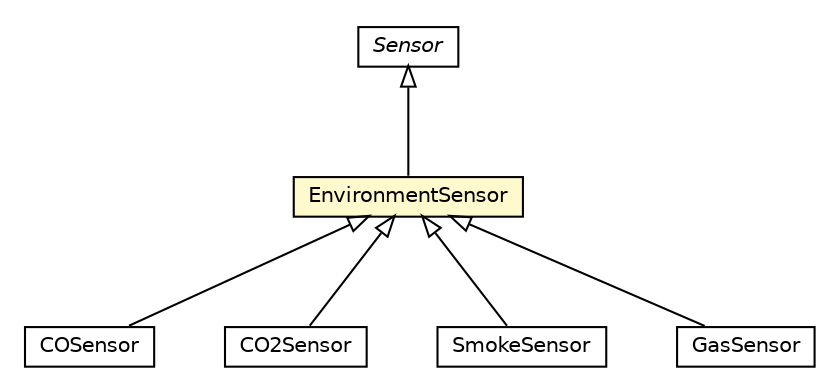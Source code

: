 #!/usr/local/bin/dot
#
# Class diagram 
# Generated by UMLGraph version R5_6-24-gf6e263 (http://www.umlgraph.org/)
#

digraph G {
	edge [fontname="Helvetica",fontsize=10,labelfontname="Helvetica",labelfontsize=10];
	node [fontname="Helvetica",fontsize=10,shape=plaintext];
	nodesep=0.25;
	ranksep=0.5;
	// org.universAAL.ontology.device.COSensor
	c3839255 [label=<<table title="org.universAAL.ontology.device.COSensor" border="0" cellborder="1" cellspacing="0" cellpadding="2" port="p" href="./COSensor.html">
		<tr><td><table border="0" cellspacing="0" cellpadding="1">
<tr><td align="center" balign="center"> COSensor </td></tr>
		</table></td></tr>
		</table>>, URL="./COSensor.html", fontname="Helvetica", fontcolor="black", fontsize=10.0];
	// org.universAAL.ontology.device.CO2Sensor
	c3839268 [label=<<table title="org.universAAL.ontology.device.CO2Sensor" border="0" cellborder="1" cellspacing="0" cellpadding="2" port="p" href="./CO2Sensor.html">
		<tr><td><table border="0" cellspacing="0" cellpadding="1">
<tr><td align="center" balign="center"> CO2Sensor </td></tr>
		</table></td></tr>
		</table>>, URL="./CO2Sensor.html", fontname="Helvetica", fontcolor="black", fontsize=10.0];
	// org.universAAL.ontology.device.SmokeSensor
	c3839273 [label=<<table title="org.universAAL.ontology.device.SmokeSensor" border="0" cellborder="1" cellspacing="0" cellpadding="2" port="p" href="./SmokeSensor.html">
		<tr><td><table border="0" cellspacing="0" cellpadding="1">
<tr><td align="center" balign="center"> SmokeSensor </td></tr>
		</table></td></tr>
		</table>>, URL="./SmokeSensor.html", fontname="Helvetica", fontcolor="black", fontsize=10.0];
	// org.universAAL.ontology.device.EnvironmentSensor
	c3839281 [label=<<table title="org.universAAL.ontology.device.EnvironmentSensor" border="0" cellborder="1" cellspacing="0" cellpadding="2" port="p" bgcolor="lemonChiffon" href="./EnvironmentSensor.html">
		<tr><td><table border="0" cellspacing="0" cellpadding="1">
<tr><td align="center" balign="center"> EnvironmentSensor </td></tr>
		</table></td></tr>
		</table>>, URL="./EnvironmentSensor.html", fontname="Helvetica", fontcolor="black", fontsize=10.0];
	// org.universAAL.ontology.device.GasSensor
	c3839282 [label=<<table title="org.universAAL.ontology.device.GasSensor" border="0" cellborder="1" cellspacing="0" cellpadding="2" port="p" href="./GasSensor.html">
		<tr><td><table border="0" cellspacing="0" cellpadding="1">
<tr><td align="center" balign="center"> GasSensor </td></tr>
		</table></td></tr>
		</table>>, URL="./GasSensor.html", fontname="Helvetica", fontcolor="black", fontsize=10.0];
	// org.universAAL.ontology.device.Sensor
	c3839306 [label=<<table title="org.universAAL.ontology.device.Sensor" border="0" cellborder="1" cellspacing="0" cellpadding="2" port="p" href="./Sensor.html">
		<tr><td><table border="0" cellspacing="0" cellpadding="1">
<tr><td align="center" balign="center"><font face="Helvetica-Oblique"> Sensor </font></td></tr>
		</table></td></tr>
		</table>>, URL="./Sensor.html", fontname="Helvetica", fontcolor="black", fontsize=10.0];
	//org.universAAL.ontology.device.COSensor extends org.universAAL.ontology.device.EnvironmentSensor
	c3839281:p -> c3839255:p [dir=back,arrowtail=empty];
	//org.universAAL.ontology.device.CO2Sensor extends org.universAAL.ontology.device.EnvironmentSensor
	c3839281:p -> c3839268:p [dir=back,arrowtail=empty];
	//org.universAAL.ontology.device.SmokeSensor extends org.universAAL.ontology.device.EnvironmentSensor
	c3839281:p -> c3839273:p [dir=back,arrowtail=empty];
	//org.universAAL.ontology.device.EnvironmentSensor extends org.universAAL.ontology.device.Sensor
	c3839306:p -> c3839281:p [dir=back,arrowtail=empty];
	//org.universAAL.ontology.device.GasSensor extends org.universAAL.ontology.device.EnvironmentSensor
	c3839281:p -> c3839282:p [dir=back,arrowtail=empty];
}

